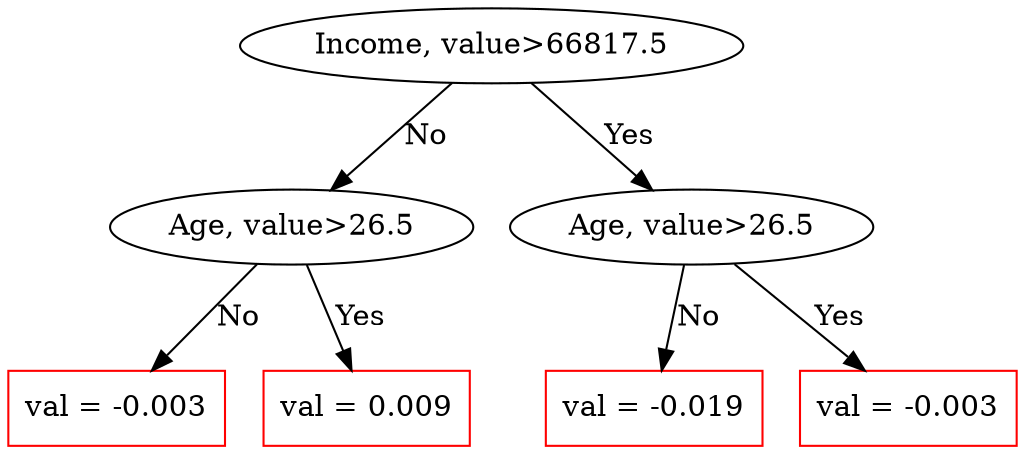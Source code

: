 digraph {
	0 [label="Income, value>66817.5" color=black shape=ellipse]
	1 [label="Age, value>26.5" color=black shape=ellipse]
	0 -> 1 [label=No]
	2 [label="Age, value>26.5" color=black shape=ellipse]
	0 -> 2 [label=Yes]
	3 [label="val = -0.003
" color=red shape=rect]
	1 -> 3 [label=No]
	4 [label="val = 0.009
" color=red shape=rect]
	1 -> 4 [label=Yes]
	5 [label="val = -0.019
" color=red shape=rect]
	2 -> 5 [label=No]
	6 [label="val = -0.003
" color=red shape=rect]
	2 -> 6 [label=Yes]
}
